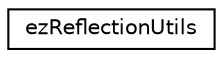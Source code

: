 digraph "Graphical Class Hierarchy"
{
 // LATEX_PDF_SIZE
  edge [fontname="Helvetica",fontsize="10",labelfontname="Helvetica",labelfontsize="10"];
  node [fontname="Helvetica",fontsize="10",shape=record];
  rankdir="LR";
  Node0 [label="ezReflectionUtils",height=0.2,width=0.4,color="black", fillcolor="white", style="filled",URL="$d3/da6/classez_reflection_utils.htm",tooltip="Helper functions for handling reflection related operations."];
}
